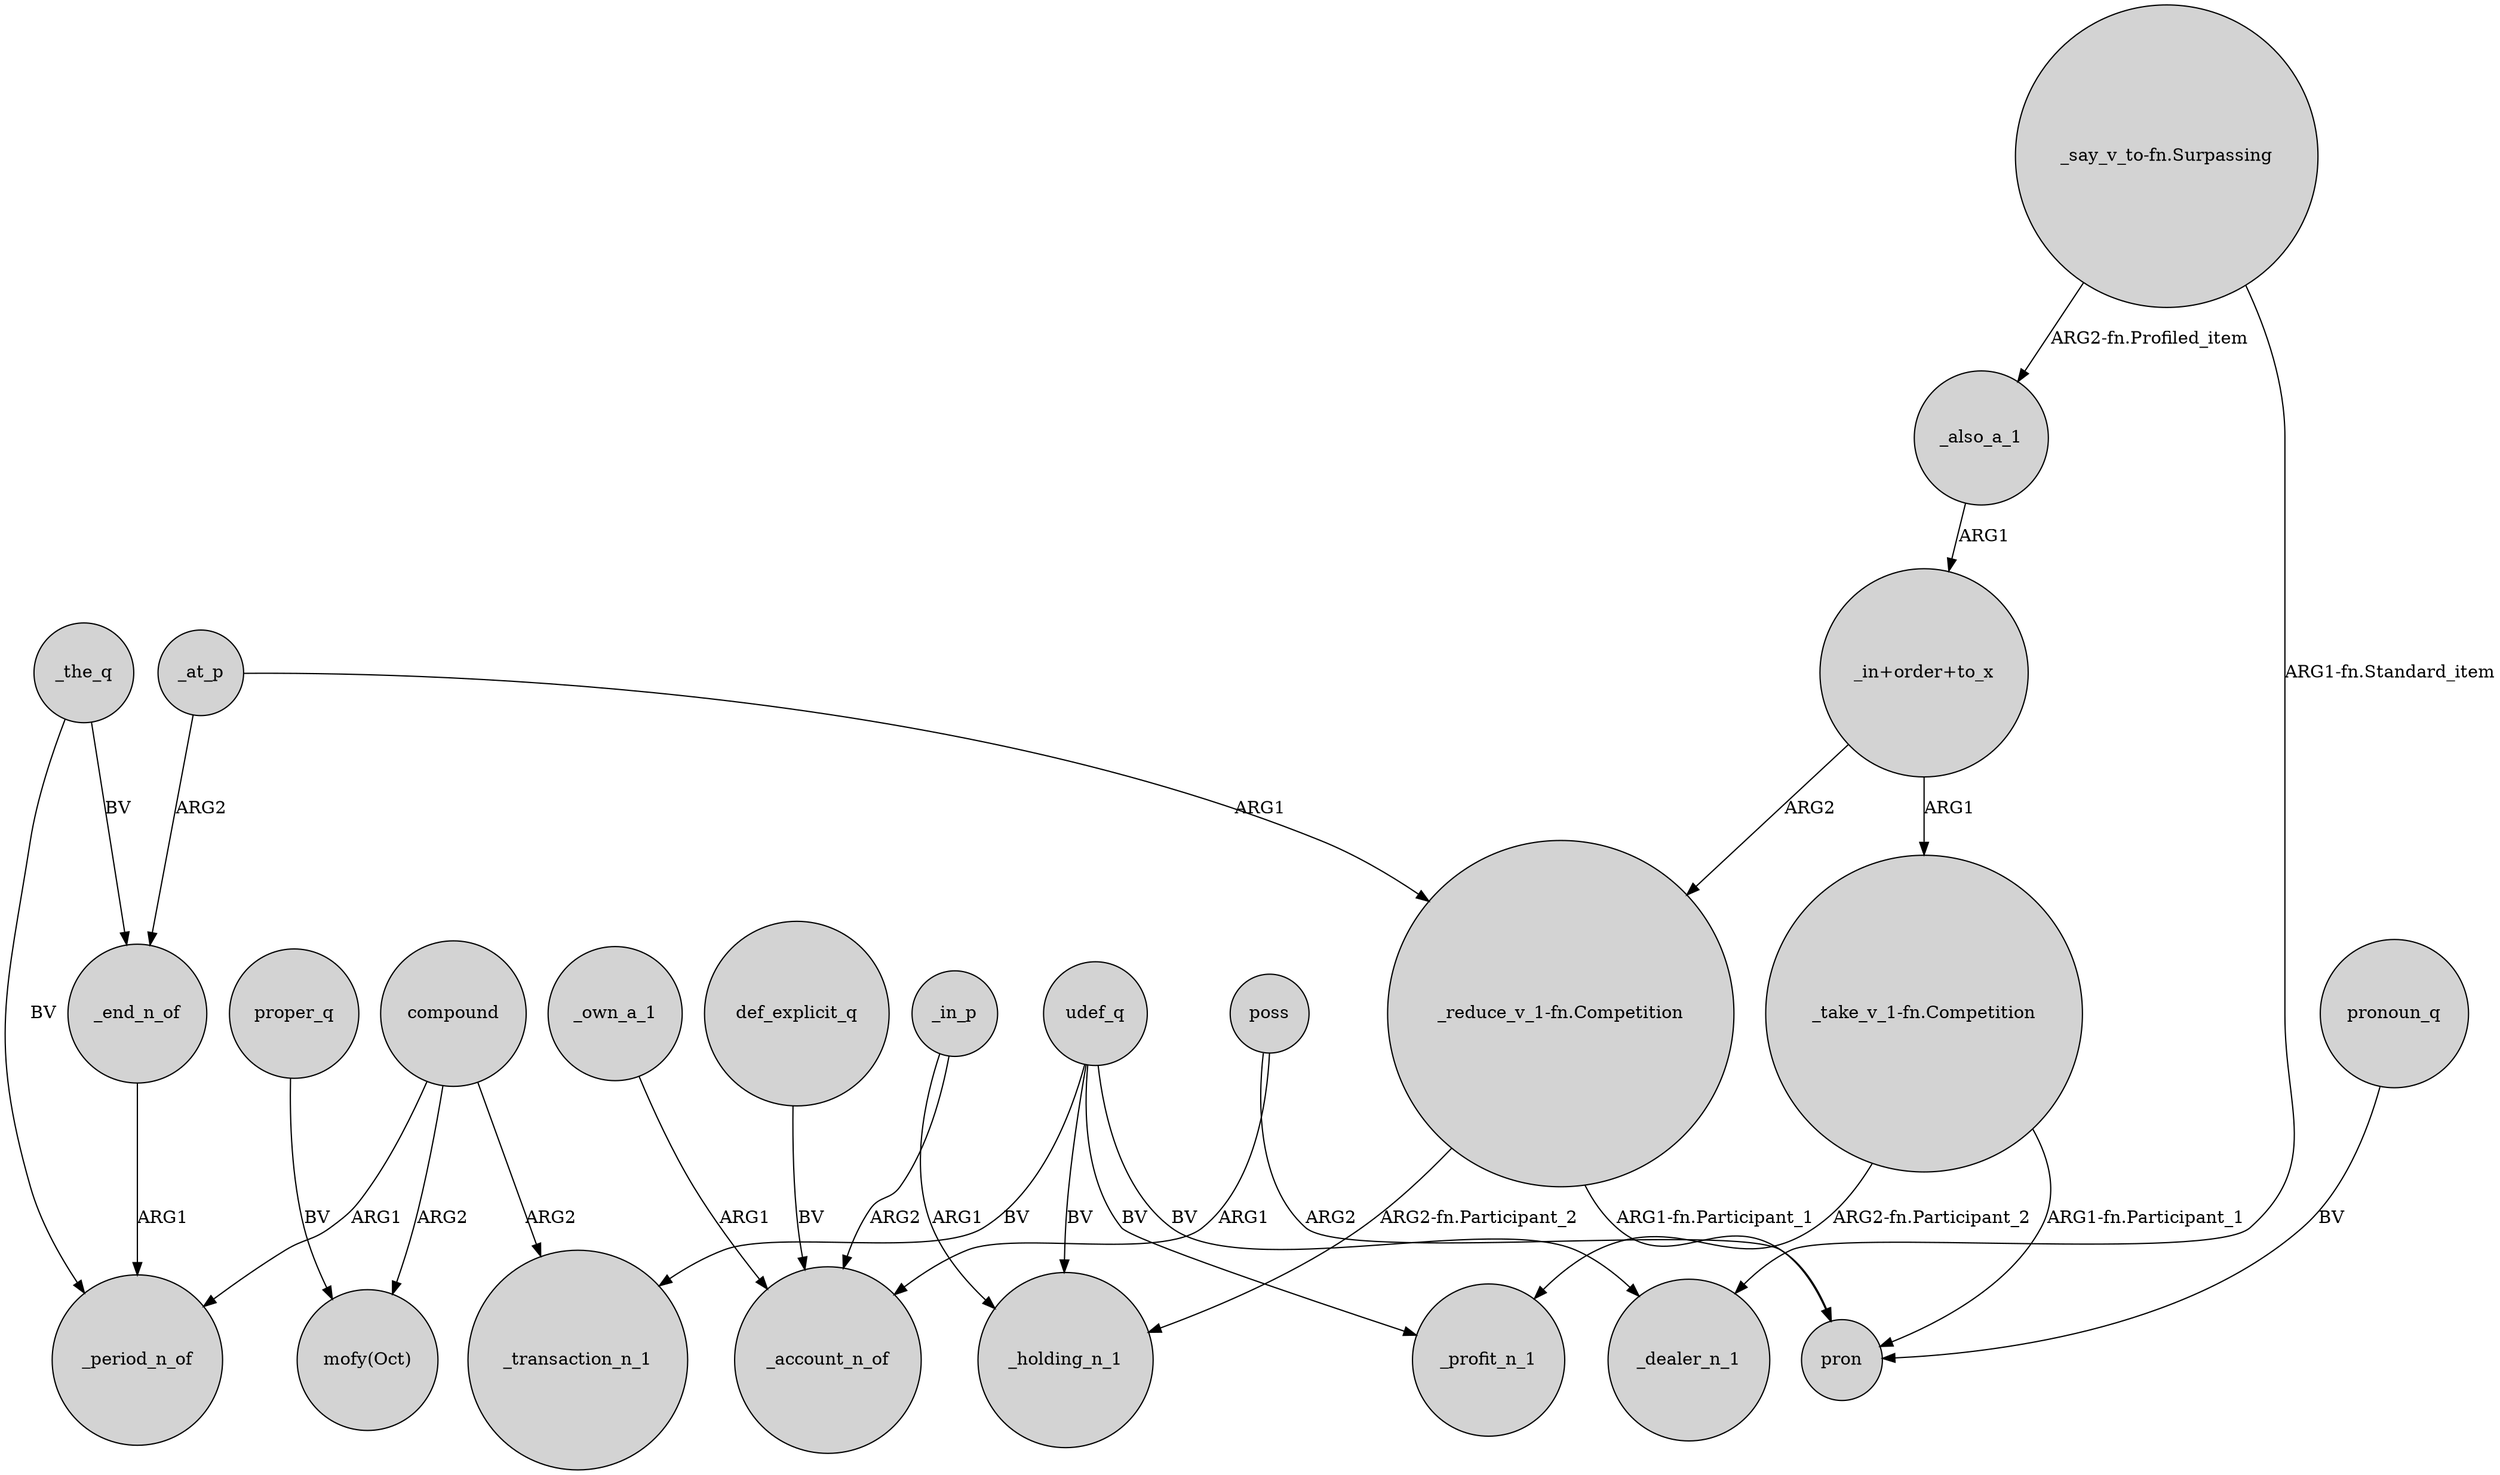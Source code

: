 digraph {
	node [shape=circle style=filled]
	_at_p -> _end_n_of [label=ARG2]
	_in_p -> _account_n_of [label=ARG2]
	udef_q -> _holding_n_1 [label=BV]
	_at_p -> "_reduce_v_1-fn.Competition" [label=ARG1]
	udef_q -> _profit_n_1 [label=BV]
	def_explicit_q -> _account_n_of [label=BV]
	"_reduce_v_1-fn.Competition" -> pron [label="ARG1-fn.Participant_1"]
	pronoun_q -> pron [label=BV]
	"_in+order+to_x" -> "_reduce_v_1-fn.Competition" [label=ARG2]
	poss -> pron [label=ARG2]
	"_say_v_to-fn.Surpassing" -> _also_a_1 [label="ARG2-fn.Profiled_item"]
	_end_n_of -> _period_n_of [label=ARG1]
	compound -> _transaction_n_1 [label=ARG2]
	_also_a_1 -> "_in+order+to_x" [label=ARG1]
	"_reduce_v_1-fn.Competition" -> _holding_n_1 [label="ARG2-fn.Participant_2"]
	udef_q -> _dealer_n_1 [label=BV]
	udef_q -> _transaction_n_1 [label=BV]
	"_take_v_1-fn.Competition" -> pron [label="ARG1-fn.Participant_1"]
	compound -> _period_n_of [label=ARG1]
	proper_q -> "mofy(Oct)" [label=BV]
	poss -> _account_n_of [label=ARG1]
	"_in+order+to_x" -> "_take_v_1-fn.Competition" [label=ARG1]
	_the_q -> _period_n_of [label=BV]
	_own_a_1 -> _account_n_of [label=ARG1]
	"_take_v_1-fn.Competition" -> _profit_n_1 [label="ARG2-fn.Participant_2"]
	_in_p -> _holding_n_1 [label=ARG1]
	"_say_v_to-fn.Surpassing" -> _dealer_n_1 [label="ARG1-fn.Standard_item"]
	compound -> "mofy(Oct)" [label=ARG2]
	_the_q -> _end_n_of [label=BV]
}
